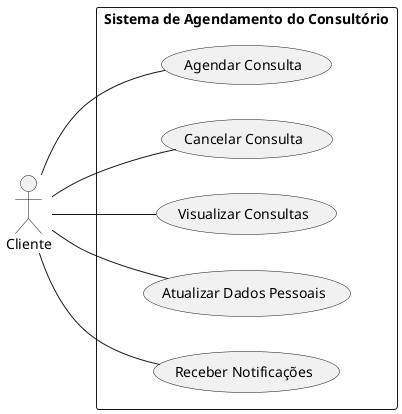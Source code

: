 @startuml
left to right direction

actor Cliente

rectangle "Sistema de Agendamento do Consultório" {
  usecase "Agendar Consulta" as UC1
  usecase "Cancelar Consulta" as UC2
  usecase "Visualizar Consultas" as UC3
  usecase "Atualizar Dados Pessoais" as UC4
  usecase "Receber Notificações" as UC5
}

Cliente -- UC1
Cliente -- UC2
Cliente -- UC3
Cliente -- UC4
Cliente -- UC5
@enduml
